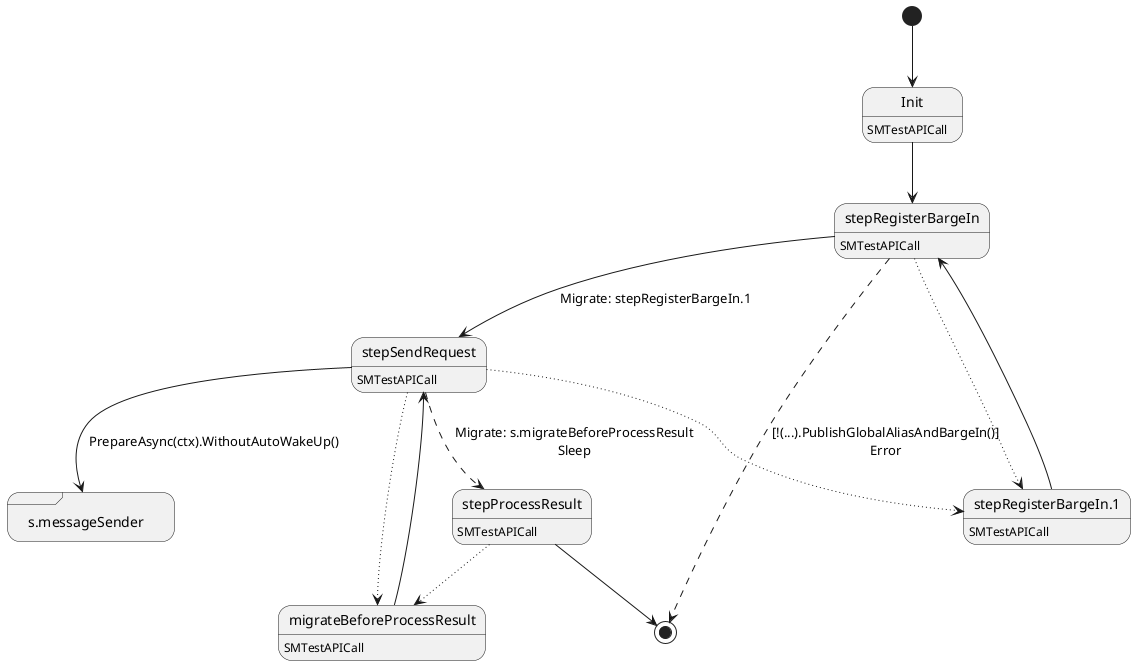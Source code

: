 @startuml
state "Init" as T00_S001
T00_S001 : SMTestAPICall
[*] --> T00_S001
T00_S001 --> T00_S002
state "migrateBeforeProcessResult" as T00_S006
T00_S006 : SMTestAPICall
T00_S006 --> T00_S004
state "s.messageSender" as T00_S005 <<sdlreceive>>
state "stepProcessResult" as T00_S007
T00_S007 : SMTestAPICall
T00_S007 --[dotted]> T00_S006
T00_S007 --> [*]
state "stepRegisterBargeIn" as T00_S002
T00_S002 : SMTestAPICall
T00_S002 --[dotted]> T00_S003
T00_S002 --[dashed]> [*] : [!(...).PublishGlobalAliasAndBargeIn()]\nError
T00_S002 --> T00_S004 : Migrate: stepRegisterBargeIn.1
state "stepRegisterBargeIn.1" as T00_S003
T00_S003 : SMTestAPICall
T00_S003 --> T00_S002
state "stepSendRequest" as T00_S004
T00_S004 : SMTestAPICall
T00_S004 --[dotted]> T00_S006
T00_S004 --[dotted]> T00_S003
T00_S004 --> T00_S005 : PrepareAsync(ctx).WithoutAutoWakeUp()
T00_S004 --[dashed]> T00_S007 : Migrate: s.migrateBeforeProcessResult\nSleep
@enduml
